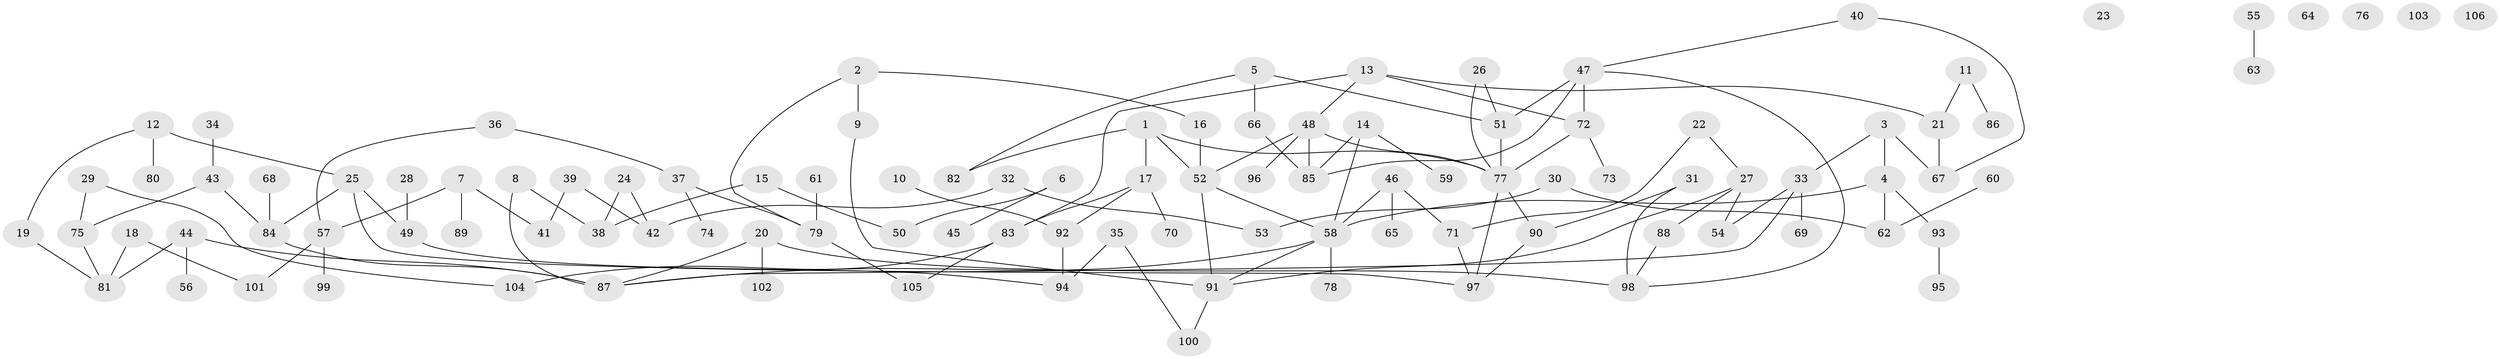 // Generated by graph-tools (version 1.1) at 2025/49/03/09/25 03:49:07]
// undirected, 106 vertices, 130 edges
graph export_dot {
graph [start="1"]
  node [color=gray90,style=filled];
  1;
  2;
  3;
  4;
  5;
  6;
  7;
  8;
  9;
  10;
  11;
  12;
  13;
  14;
  15;
  16;
  17;
  18;
  19;
  20;
  21;
  22;
  23;
  24;
  25;
  26;
  27;
  28;
  29;
  30;
  31;
  32;
  33;
  34;
  35;
  36;
  37;
  38;
  39;
  40;
  41;
  42;
  43;
  44;
  45;
  46;
  47;
  48;
  49;
  50;
  51;
  52;
  53;
  54;
  55;
  56;
  57;
  58;
  59;
  60;
  61;
  62;
  63;
  64;
  65;
  66;
  67;
  68;
  69;
  70;
  71;
  72;
  73;
  74;
  75;
  76;
  77;
  78;
  79;
  80;
  81;
  82;
  83;
  84;
  85;
  86;
  87;
  88;
  89;
  90;
  91;
  92;
  93;
  94;
  95;
  96;
  97;
  98;
  99;
  100;
  101;
  102;
  103;
  104;
  105;
  106;
  1 -- 17;
  1 -- 52;
  1 -- 77;
  1 -- 82;
  2 -- 9;
  2 -- 16;
  2 -- 79;
  3 -- 4;
  3 -- 33;
  3 -- 67;
  4 -- 58;
  4 -- 62;
  4 -- 93;
  5 -- 51;
  5 -- 66;
  5 -- 82;
  6 -- 45;
  6 -- 50;
  7 -- 41;
  7 -- 57;
  7 -- 89;
  8 -- 38;
  8 -- 87;
  9 -- 91;
  10 -- 92;
  11 -- 21;
  11 -- 86;
  12 -- 19;
  12 -- 25;
  12 -- 80;
  13 -- 21;
  13 -- 48;
  13 -- 72;
  13 -- 83;
  14 -- 58;
  14 -- 59;
  14 -- 85;
  15 -- 38;
  15 -- 50;
  16 -- 52;
  17 -- 70;
  17 -- 83;
  17 -- 92;
  18 -- 81;
  18 -- 101;
  19 -- 81;
  20 -- 87;
  20 -- 98;
  20 -- 102;
  21 -- 67;
  22 -- 27;
  22 -- 71;
  24 -- 38;
  24 -- 42;
  25 -- 49;
  25 -- 84;
  25 -- 97;
  26 -- 51;
  26 -- 77;
  27 -- 54;
  27 -- 88;
  27 -- 91;
  28 -- 49;
  29 -- 75;
  29 -- 104;
  30 -- 53;
  30 -- 62;
  31 -- 90;
  31 -- 98;
  32 -- 42;
  32 -- 53;
  33 -- 54;
  33 -- 69;
  33 -- 87;
  34 -- 43;
  35 -- 94;
  35 -- 100;
  36 -- 37;
  36 -- 57;
  37 -- 74;
  37 -- 79;
  39 -- 41;
  39 -- 42;
  40 -- 47;
  40 -- 67;
  43 -- 75;
  43 -- 84;
  44 -- 56;
  44 -- 81;
  44 -- 87;
  46 -- 58;
  46 -- 65;
  46 -- 71;
  47 -- 51;
  47 -- 72;
  47 -- 85;
  47 -- 98;
  48 -- 52;
  48 -- 77;
  48 -- 85;
  48 -- 96;
  49 -- 94;
  51 -- 77;
  52 -- 58;
  52 -- 91;
  55 -- 63;
  57 -- 99;
  57 -- 101;
  58 -- 78;
  58 -- 87;
  58 -- 91;
  60 -- 62;
  61 -- 79;
  66 -- 85;
  68 -- 84;
  71 -- 97;
  72 -- 73;
  72 -- 77;
  75 -- 81;
  77 -- 90;
  77 -- 97;
  79 -- 105;
  83 -- 104;
  83 -- 105;
  84 -- 87;
  88 -- 98;
  90 -- 97;
  91 -- 100;
  92 -- 94;
  93 -- 95;
}
